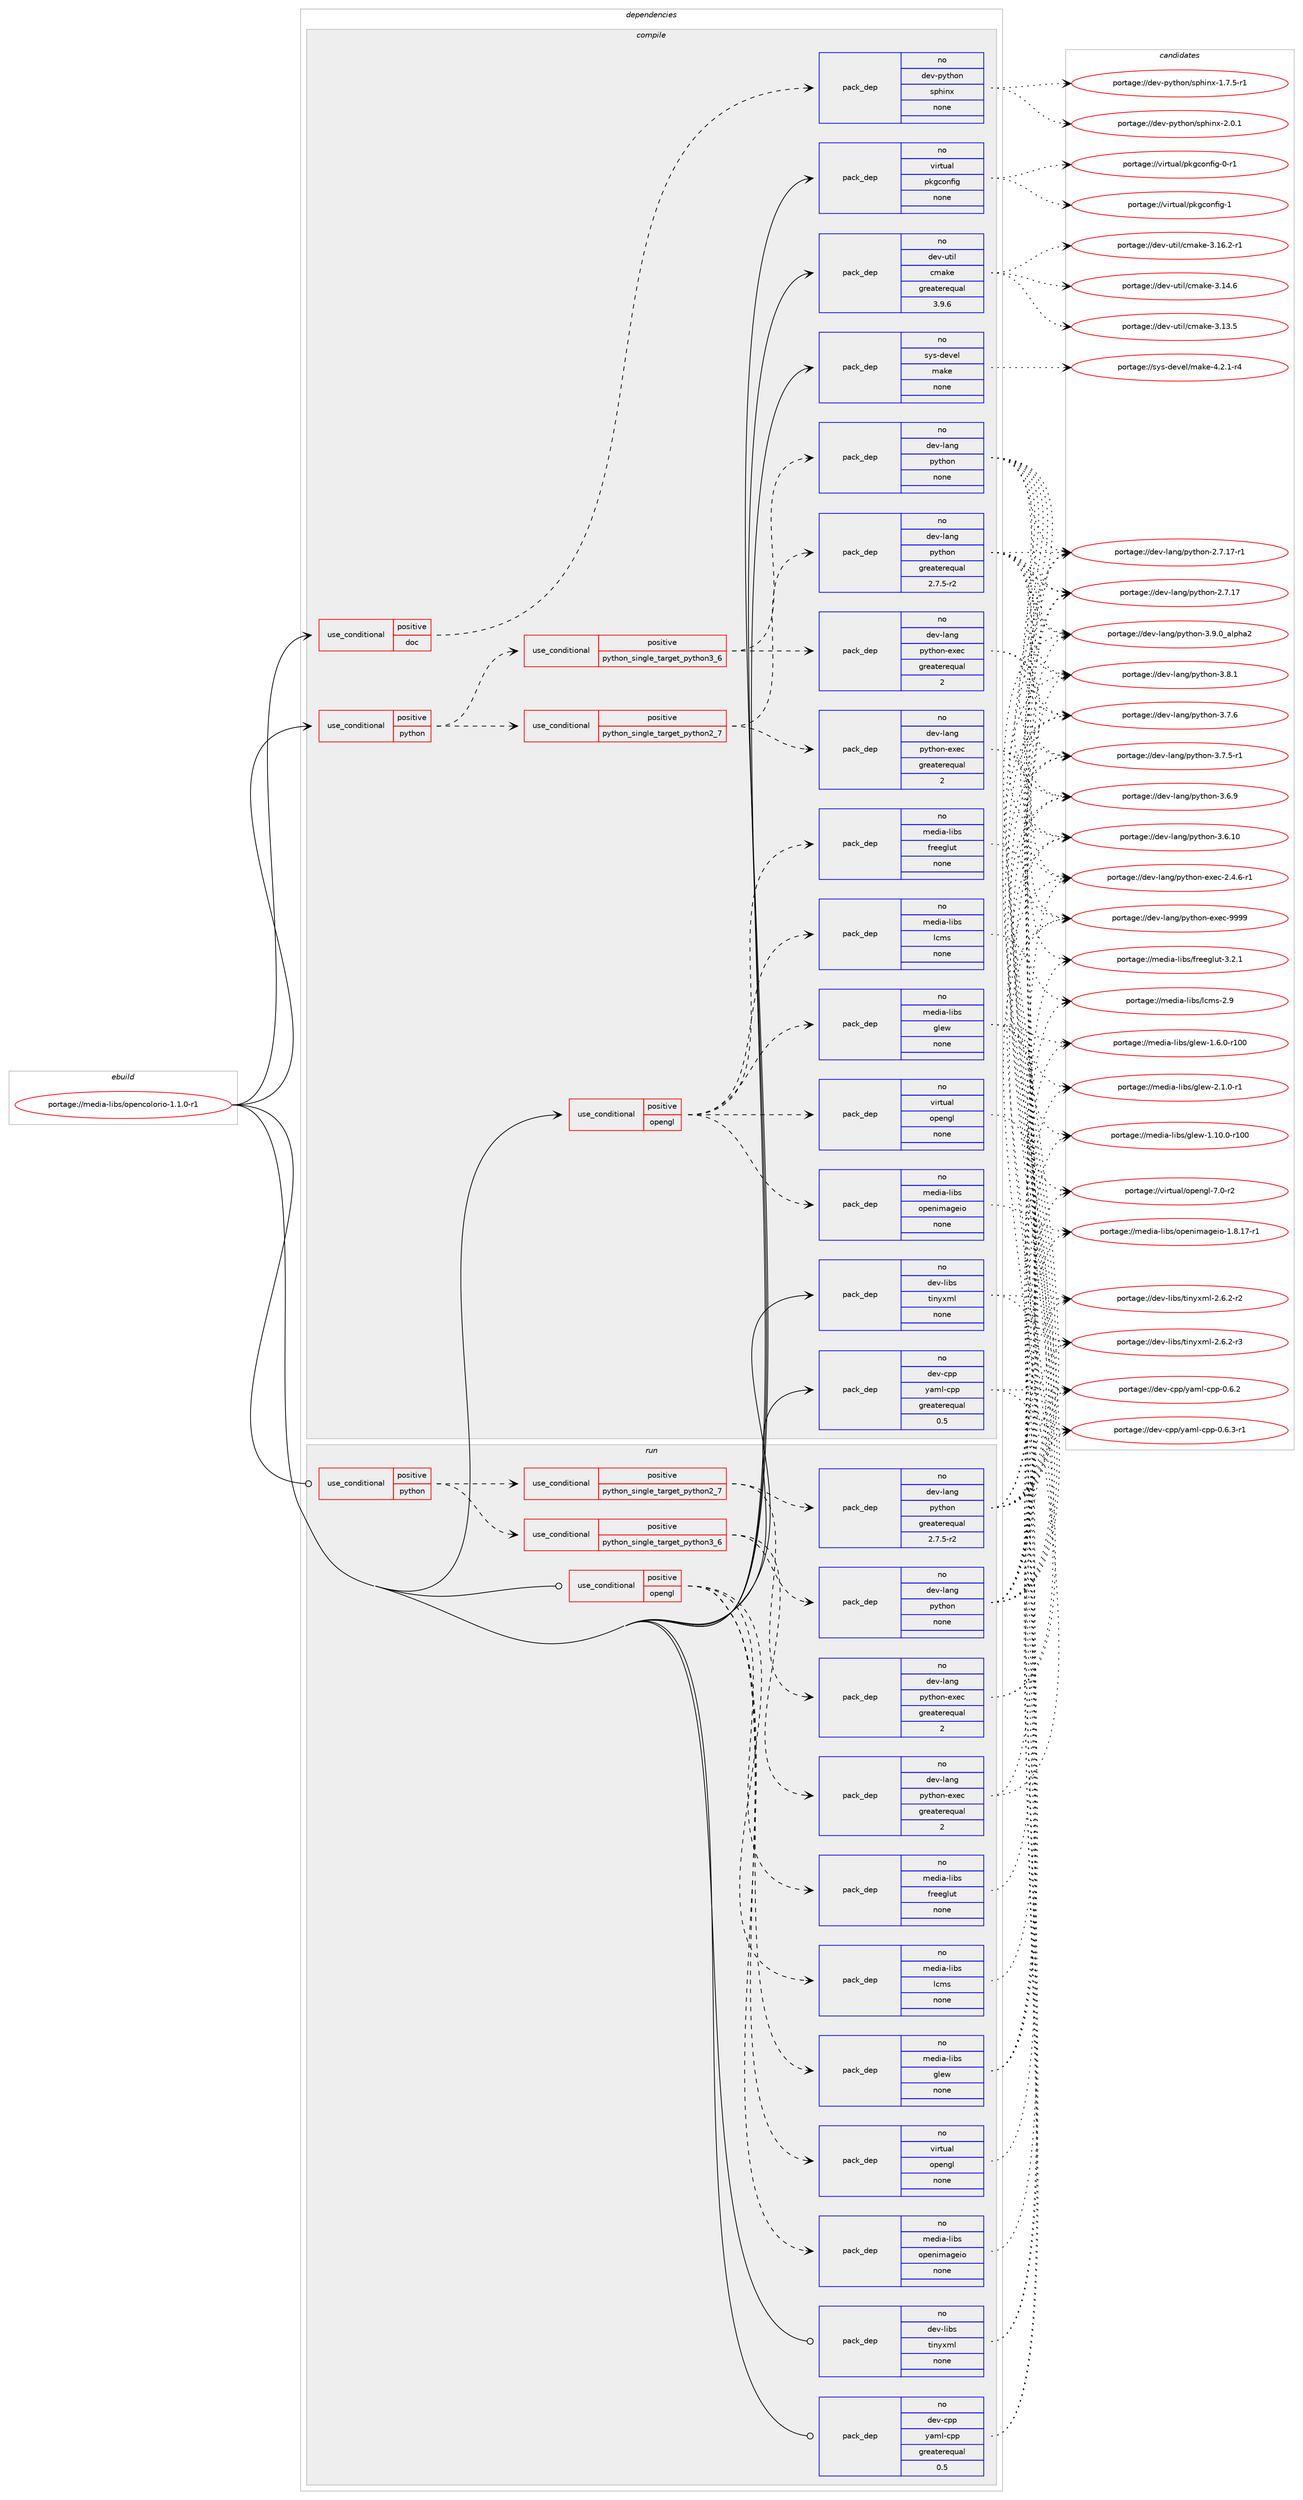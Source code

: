 digraph prolog {

# *************
# Graph options
# *************

newrank=true;
concentrate=true;
compound=true;
graph [rankdir=LR,fontname=Helvetica,fontsize=10,ranksep=1.5];#, ranksep=2.5, nodesep=0.2];
edge  [arrowhead=vee];
node  [fontname=Helvetica,fontsize=10];

# **********
# The ebuild
# **********

subgraph cluster_leftcol {
color=gray;
rank=same;
label=<<i>ebuild</i>>;
id [label="portage://media-libs/opencolorio-1.1.0-r1", color=red, width=4, href="../media-libs/opencolorio-1.1.0-r1.svg"];
}

# ****************
# The dependencies
# ****************

subgraph cluster_midcol {
color=gray;
label=<<i>dependencies</i>>;
subgraph cluster_compile {
fillcolor="#eeeeee";
style=filled;
label=<<i>compile</i>>;
subgraph cond46688 {
dependency206560 [label=<<TABLE BORDER="0" CELLBORDER="1" CELLSPACING="0" CELLPADDING="4"><TR><TD ROWSPAN="3" CELLPADDING="10">use_conditional</TD></TR><TR><TD>positive</TD></TR><TR><TD>doc</TD></TR></TABLE>>, shape=none, color=red];
subgraph pack156757 {
dependency206561 [label=<<TABLE BORDER="0" CELLBORDER="1" CELLSPACING="0" CELLPADDING="4" WIDTH="220"><TR><TD ROWSPAN="6" CELLPADDING="30">pack_dep</TD></TR><TR><TD WIDTH="110">no</TD></TR><TR><TD>dev-python</TD></TR><TR><TD>sphinx</TD></TR><TR><TD>none</TD></TR><TR><TD></TD></TR></TABLE>>, shape=none, color=blue];
}
dependency206560:e -> dependency206561:w [weight=20,style="dashed",arrowhead="vee"];
}
id:e -> dependency206560:w [weight=20,style="solid",arrowhead="vee"];
subgraph cond46689 {
dependency206562 [label=<<TABLE BORDER="0" CELLBORDER="1" CELLSPACING="0" CELLPADDING="4"><TR><TD ROWSPAN="3" CELLPADDING="10">use_conditional</TD></TR><TR><TD>positive</TD></TR><TR><TD>opengl</TD></TR></TABLE>>, shape=none, color=red];
subgraph pack156758 {
dependency206563 [label=<<TABLE BORDER="0" CELLBORDER="1" CELLSPACING="0" CELLPADDING="4" WIDTH="220"><TR><TD ROWSPAN="6" CELLPADDING="30">pack_dep</TD></TR><TR><TD WIDTH="110">no</TD></TR><TR><TD>media-libs</TD></TR><TR><TD>lcms</TD></TR><TR><TD>none</TD></TR><TR><TD></TD></TR></TABLE>>, shape=none, color=blue];
}
dependency206562:e -> dependency206563:w [weight=20,style="dashed",arrowhead="vee"];
subgraph pack156759 {
dependency206564 [label=<<TABLE BORDER="0" CELLBORDER="1" CELLSPACING="0" CELLPADDING="4" WIDTH="220"><TR><TD ROWSPAN="6" CELLPADDING="30">pack_dep</TD></TR><TR><TD WIDTH="110">no</TD></TR><TR><TD>media-libs</TD></TR><TR><TD>openimageio</TD></TR><TR><TD>none</TD></TR><TR><TD></TD></TR></TABLE>>, shape=none, color=blue];
}
dependency206562:e -> dependency206564:w [weight=20,style="dashed",arrowhead="vee"];
subgraph pack156760 {
dependency206565 [label=<<TABLE BORDER="0" CELLBORDER="1" CELLSPACING="0" CELLPADDING="4" WIDTH="220"><TR><TD ROWSPAN="6" CELLPADDING="30">pack_dep</TD></TR><TR><TD WIDTH="110">no</TD></TR><TR><TD>media-libs</TD></TR><TR><TD>glew</TD></TR><TR><TD>none</TD></TR><TR><TD></TD></TR></TABLE>>, shape=none, color=blue];
}
dependency206562:e -> dependency206565:w [weight=20,style="dashed",arrowhead="vee"];
subgraph pack156761 {
dependency206566 [label=<<TABLE BORDER="0" CELLBORDER="1" CELLSPACING="0" CELLPADDING="4" WIDTH="220"><TR><TD ROWSPAN="6" CELLPADDING="30">pack_dep</TD></TR><TR><TD WIDTH="110">no</TD></TR><TR><TD>media-libs</TD></TR><TR><TD>freeglut</TD></TR><TR><TD>none</TD></TR><TR><TD></TD></TR></TABLE>>, shape=none, color=blue];
}
dependency206562:e -> dependency206566:w [weight=20,style="dashed",arrowhead="vee"];
subgraph pack156762 {
dependency206567 [label=<<TABLE BORDER="0" CELLBORDER="1" CELLSPACING="0" CELLPADDING="4" WIDTH="220"><TR><TD ROWSPAN="6" CELLPADDING="30">pack_dep</TD></TR><TR><TD WIDTH="110">no</TD></TR><TR><TD>virtual</TD></TR><TR><TD>opengl</TD></TR><TR><TD>none</TD></TR><TR><TD></TD></TR></TABLE>>, shape=none, color=blue];
}
dependency206562:e -> dependency206567:w [weight=20,style="dashed",arrowhead="vee"];
}
id:e -> dependency206562:w [weight=20,style="solid",arrowhead="vee"];
subgraph cond46690 {
dependency206568 [label=<<TABLE BORDER="0" CELLBORDER="1" CELLSPACING="0" CELLPADDING="4"><TR><TD ROWSPAN="3" CELLPADDING="10">use_conditional</TD></TR><TR><TD>positive</TD></TR><TR><TD>python</TD></TR></TABLE>>, shape=none, color=red];
subgraph cond46691 {
dependency206569 [label=<<TABLE BORDER="0" CELLBORDER="1" CELLSPACING="0" CELLPADDING="4"><TR><TD ROWSPAN="3" CELLPADDING="10">use_conditional</TD></TR><TR><TD>positive</TD></TR><TR><TD>python_single_target_python2_7</TD></TR></TABLE>>, shape=none, color=red];
subgraph pack156763 {
dependency206570 [label=<<TABLE BORDER="0" CELLBORDER="1" CELLSPACING="0" CELLPADDING="4" WIDTH="220"><TR><TD ROWSPAN="6" CELLPADDING="30">pack_dep</TD></TR><TR><TD WIDTH="110">no</TD></TR><TR><TD>dev-lang</TD></TR><TR><TD>python</TD></TR><TR><TD>greaterequal</TD></TR><TR><TD>2.7.5-r2</TD></TR></TABLE>>, shape=none, color=blue];
}
dependency206569:e -> dependency206570:w [weight=20,style="dashed",arrowhead="vee"];
subgraph pack156764 {
dependency206571 [label=<<TABLE BORDER="0" CELLBORDER="1" CELLSPACING="0" CELLPADDING="4" WIDTH="220"><TR><TD ROWSPAN="6" CELLPADDING="30">pack_dep</TD></TR><TR><TD WIDTH="110">no</TD></TR><TR><TD>dev-lang</TD></TR><TR><TD>python-exec</TD></TR><TR><TD>greaterequal</TD></TR><TR><TD>2</TD></TR></TABLE>>, shape=none, color=blue];
}
dependency206569:e -> dependency206571:w [weight=20,style="dashed",arrowhead="vee"];
}
dependency206568:e -> dependency206569:w [weight=20,style="dashed",arrowhead="vee"];
subgraph cond46692 {
dependency206572 [label=<<TABLE BORDER="0" CELLBORDER="1" CELLSPACING="0" CELLPADDING="4"><TR><TD ROWSPAN="3" CELLPADDING="10">use_conditional</TD></TR><TR><TD>positive</TD></TR><TR><TD>python_single_target_python3_6</TD></TR></TABLE>>, shape=none, color=red];
subgraph pack156765 {
dependency206573 [label=<<TABLE BORDER="0" CELLBORDER="1" CELLSPACING="0" CELLPADDING="4" WIDTH="220"><TR><TD ROWSPAN="6" CELLPADDING="30">pack_dep</TD></TR><TR><TD WIDTH="110">no</TD></TR><TR><TD>dev-lang</TD></TR><TR><TD>python</TD></TR><TR><TD>none</TD></TR><TR><TD></TD></TR></TABLE>>, shape=none, color=blue];
}
dependency206572:e -> dependency206573:w [weight=20,style="dashed",arrowhead="vee"];
subgraph pack156766 {
dependency206574 [label=<<TABLE BORDER="0" CELLBORDER="1" CELLSPACING="0" CELLPADDING="4" WIDTH="220"><TR><TD ROWSPAN="6" CELLPADDING="30">pack_dep</TD></TR><TR><TD WIDTH="110">no</TD></TR><TR><TD>dev-lang</TD></TR><TR><TD>python-exec</TD></TR><TR><TD>greaterequal</TD></TR><TR><TD>2</TD></TR></TABLE>>, shape=none, color=blue];
}
dependency206572:e -> dependency206574:w [weight=20,style="dashed",arrowhead="vee"];
}
dependency206568:e -> dependency206572:w [weight=20,style="dashed",arrowhead="vee"];
}
id:e -> dependency206568:w [weight=20,style="solid",arrowhead="vee"];
subgraph pack156767 {
dependency206575 [label=<<TABLE BORDER="0" CELLBORDER="1" CELLSPACING="0" CELLPADDING="4" WIDTH="220"><TR><TD ROWSPAN="6" CELLPADDING="30">pack_dep</TD></TR><TR><TD WIDTH="110">no</TD></TR><TR><TD>dev-cpp</TD></TR><TR><TD>yaml-cpp</TD></TR><TR><TD>greaterequal</TD></TR><TR><TD>0.5</TD></TR></TABLE>>, shape=none, color=blue];
}
id:e -> dependency206575:w [weight=20,style="solid",arrowhead="vee"];
subgraph pack156768 {
dependency206576 [label=<<TABLE BORDER="0" CELLBORDER="1" CELLSPACING="0" CELLPADDING="4" WIDTH="220"><TR><TD ROWSPAN="6" CELLPADDING="30">pack_dep</TD></TR><TR><TD WIDTH="110">no</TD></TR><TR><TD>dev-libs</TD></TR><TR><TD>tinyxml</TD></TR><TR><TD>none</TD></TR><TR><TD></TD></TR></TABLE>>, shape=none, color=blue];
}
id:e -> dependency206576:w [weight=20,style="solid",arrowhead="vee"];
subgraph pack156769 {
dependency206577 [label=<<TABLE BORDER="0" CELLBORDER="1" CELLSPACING="0" CELLPADDING="4" WIDTH="220"><TR><TD ROWSPAN="6" CELLPADDING="30">pack_dep</TD></TR><TR><TD WIDTH="110">no</TD></TR><TR><TD>dev-util</TD></TR><TR><TD>cmake</TD></TR><TR><TD>greaterequal</TD></TR><TR><TD>3.9.6</TD></TR></TABLE>>, shape=none, color=blue];
}
id:e -> dependency206577:w [weight=20,style="solid",arrowhead="vee"];
subgraph pack156770 {
dependency206578 [label=<<TABLE BORDER="0" CELLBORDER="1" CELLSPACING="0" CELLPADDING="4" WIDTH="220"><TR><TD ROWSPAN="6" CELLPADDING="30">pack_dep</TD></TR><TR><TD WIDTH="110">no</TD></TR><TR><TD>sys-devel</TD></TR><TR><TD>make</TD></TR><TR><TD>none</TD></TR><TR><TD></TD></TR></TABLE>>, shape=none, color=blue];
}
id:e -> dependency206578:w [weight=20,style="solid",arrowhead="vee"];
subgraph pack156771 {
dependency206579 [label=<<TABLE BORDER="0" CELLBORDER="1" CELLSPACING="0" CELLPADDING="4" WIDTH="220"><TR><TD ROWSPAN="6" CELLPADDING="30">pack_dep</TD></TR><TR><TD WIDTH="110">no</TD></TR><TR><TD>virtual</TD></TR><TR><TD>pkgconfig</TD></TR><TR><TD>none</TD></TR><TR><TD></TD></TR></TABLE>>, shape=none, color=blue];
}
id:e -> dependency206579:w [weight=20,style="solid",arrowhead="vee"];
}
subgraph cluster_compileandrun {
fillcolor="#eeeeee";
style=filled;
label=<<i>compile and run</i>>;
}
subgraph cluster_run {
fillcolor="#eeeeee";
style=filled;
label=<<i>run</i>>;
subgraph cond46693 {
dependency206580 [label=<<TABLE BORDER="0" CELLBORDER="1" CELLSPACING="0" CELLPADDING="4"><TR><TD ROWSPAN="3" CELLPADDING="10">use_conditional</TD></TR><TR><TD>positive</TD></TR><TR><TD>opengl</TD></TR></TABLE>>, shape=none, color=red];
subgraph pack156772 {
dependency206581 [label=<<TABLE BORDER="0" CELLBORDER="1" CELLSPACING="0" CELLPADDING="4" WIDTH="220"><TR><TD ROWSPAN="6" CELLPADDING="30">pack_dep</TD></TR><TR><TD WIDTH="110">no</TD></TR><TR><TD>media-libs</TD></TR><TR><TD>lcms</TD></TR><TR><TD>none</TD></TR><TR><TD></TD></TR></TABLE>>, shape=none, color=blue];
}
dependency206580:e -> dependency206581:w [weight=20,style="dashed",arrowhead="vee"];
subgraph pack156773 {
dependency206582 [label=<<TABLE BORDER="0" CELLBORDER="1" CELLSPACING="0" CELLPADDING="4" WIDTH="220"><TR><TD ROWSPAN="6" CELLPADDING="30">pack_dep</TD></TR><TR><TD WIDTH="110">no</TD></TR><TR><TD>media-libs</TD></TR><TR><TD>openimageio</TD></TR><TR><TD>none</TD></TR><TR><TD></TD></TR></TABLE>>, shape=none, color=blue];
}
dependency206580:e -> dependency206582:w [weight=20,style="dashed",arrowhead="vee"];
subgraph pack156774 {
dependency206583 [label=<<TABLE BORDER="0" CELLBORDER="1" CELLSPACING="0" CELLPADDING="4" WIDTH="220"><TR><TD ROWSPAN="6" CELLPADDING="30">pack_dep</TD></TR><TR><TD WIDTH="110">no</TD></TR><TR><TD>media-libs</TD></TR><TR><TD>glew</TD></TR><TR><TD>none</TD></TR><TR><TD></TD></TR></TABLE>>, shape=none, color=blue];
}
dependency206580:e -> dependency206583:w [weight=20,style="dashed",arrowhead="vee"];
subgraph pack156775 {
dependency206584 [label=<<TABLE BORDER="0" CELLBORDER="1" CELLSPACING="0" CELLPADDING="4" WIDTH="220"><TR><TD ROWSPAN="6" CELLPADDING="30">pack_dep</TD></TR><TR><TD WIDTH="110">no</TD></TR><TR><TD>media-libs</TD></TR><TR><TD>freeglut</TD></TR><TR><TD>none</TD></TR><TR><TD></TD></TR></TABLE>>, shape=none, color=blue];
}
dependency206580:e -> dependency206584:w [weight=20,style="dashed",arrowhead="vee"];
subgraph pack156776 {
dependency206585 [label=<<TABLE BORDER="0" CELLBORDER="1" CELLSPACING="0" CELLPADDING="4" WIDTH="220"><TR><TD ROWSPAN="6" CELLPADDING="30">pack_dep</TD></TR><TR><TD WIDTH="110">no</TD></TR><TR><TD>virtual</TD></TR><TR><TD>opengl</TD></TR><TR><TD>none</TD></TR><TR><TD></TD></TR></TABLE>>, shape=none, color=blue];
}
dependency206580:e -> dependency206585:w [weight=20,style="dashed",arrowhead="vee"];
}
id:e -> dependency206580:w [weight=20,style="solid",arrowhead="odot"];
subgraph cond46694 {
dependency206586 [label=<<TABLE BORDER="0" CELLBORDER="1" CELLSPACING="0" CELLPADDING="4"><TR><TD ROWSPAN="3" CELLPADDING="10">use_conditional</TD></TR><TR><TD>positive</TD></TR><TR><TD>python</TD></TR></TABLE>>, shape=none, color=red];
subgraph cond46695 {
dependency206587 [label=<<TABLE BORDER="0" CELLBORDER="1" CELLSPACING="0" CELLPADDING="4"><TR><TD ROWSPAN="3" CELLPADDING="10">use_conditional</TD></TR><TR><TD>positive</TD></TR><TR><TD>python_single_target_python2_7</TD></TR></TABLE>>, shape=none, color=red];
subgraph pack156777 {
dependency206588 [label=<<TABLE BORDER="0" CELLBORDER="1" CELLSPACING="0" CELLPADDING="4" WIDTH="220"><TR><TD ROWSPAN="6" CELLPADDING="30">pack_dep</TD></TR><TR><TD WIDTH="110">no</TD></TR><TR><TD>dev-lang</TD></TR><TR><TD>python</TD></TR><TR><TD>greaterequal</TD></TR><TR><TD>2.7.5-r2</TD></TR></TABLE>>, shape=none, color=blue];
}
dependency206587:e -> dependency206588:w [weight=20,style="dashed",arrowhead="vee"];
subgraph pack156778 {
dependency206589 [label=<<TABLE BORDER="0" CELLBORDER="1" CELLSPACING="0" CELLPADDING="4" WIDTH="220"><TR><TD ROWSPAN="6" CELLPADDING="30">pack_dep</TD></TR><TR><TD WIDTH="110">no</TD></TR><TR><TD>dev-lang</TD></TR><TR><TD>python-exec</TD></TR><TR><TD>greaterequal</TD></TR><TR><TD>2</TD></TR></TABLE>>, shape=none, color=blue];
}
dependency206587:e -> dependency206589:w [weight=20,style="dashed",arrowhead="vee"];
}
dependency206586:e -> dependency206587:w [weight=20,style="dashed",arrowhead="vee"];
subgraph cond46696 {
dependency206590 [label=<<TABLE BORDER="0" CELLBORDER="1" CELLSPACING="0" CELLPADDING="4"><TR><TD ROWSPAN="3" CELLPADDING="10">use_conditional</TD></TR><TR><TD>positive</TD></TR><TR><TD>python_single_target_python3_6</TD></TR></TABLE>>, shape=none, color=red];
subgraph pack156779 {
dependency206591 [label=<<TABLE BORDER="0" CELLBORDER="1" CELLSPACING="0" CELLPADDING="4" WIDTH="220"><TR><TD ROWSPAN="6" CELLPADDING="30">pack_dep</TD></TR><TR><TD WIDTH="110">no</TD></TR><TR><TD>dev-lang</TD></TR><TR><TD>python</TD></TR><TR><TD>none</TD></TR><TR><TD></TD></TR></TABLE>>, shape=none, color=blue];
}
dependency206590:e -> dependency206591:w [weight=20,style="dashed",arrowhead="vee"];
subgraph pack156780 {
dependency206592 [label=<<TABLE BORDER="0" CELLBORDER="1" CELLSPACING="0" CELLPADDING="4" WIDTH="220"><TR><TD ROWSPAN="6" CELLPADDING="30">pack_dep</TD></TR><TR><TD WIDTH="110">no</TD></TR><TR><TD>dev-lang</TD></TR><TR><TD>python-exec</TD></TR><TR><TD>greaterequal</TD></TR><TR><TD>2</TD></TR></TABLE>>, shape=none, color=blue];
}
dependency206590:e -> dependency206592:w [weight=20,style="dashed",arrowhead="vee"];
}
dependency206586:e -> dependency206590:w [weight=20,style="dashed",arrowhead="vee"];
}
id:e -> dependency206586:w [weight=20,style="solid",arrowhead="odot"];
subgraph pack156781 {
dependency206593 [label=<<TABLE BORDER="0" CELLBORDER="1" CELLSPACING="0" CELLPADDING="4" WIDTH="220"><TR><TD ROWSPAN="6" CELLPADDING="30">pack_dep</TD></TR><TR><TD WIDTH="110">no</TD></TR><TR><TD>dev-cpp</TD></TR><TR><TD>yaml-cpp</TD></TR><TR><TD>greaterequal</TD></TR><TR><TD>0.5</TD></TR></TABLE>>, shape=none, color=blue];
}
id:e -> dependency206593:w [weight=20,style="solid",arrowhead="odot"];
subgraph pack156782 {
dependency206594 [label=<<TABLE BORDER="0" CELLBORDER="1" CELLSPACING="0" CELLPADDING="4" WIDTH="220"><TR><TD ROWSPAN="6" CELLPADDING="30">pack_dep</TD></TR><TR><TD WIDTH="110">no</TD></TR><TR><TD>dev-libs</TD></TR><TR><TD>tinyxml</TD></TR><TR><TD>none</TD></TR><TR><TD></TD></TR></TABLE>>, shape=none, color=blue];
}
id:e -> dependency206594:w [weight=20,style="solid",arrowhead="odot"];
}
}

# **************
# The candidates
# **************

subgraph cluster_choices {
rank=same;
color=gray;
label=<<i>candidates</i>>;

subgraph choice156757 {
color=black;
nodesep=1;
choice1001011184511212111610411111047115112104105110120455046484649 [label="portage://dev-python/sphinx-2.0.1", color=red, width=4,href="../dev-python/sphinx-2.0.1.svg"];
choice10010111845112121116104111110471151121041051101204549465546534511449 [label="portage://dev-python/sphinx-1.7.5-r1", color=red, width=4,href="../dev-python/sphinx-1.7.5-r1.svg"];
dependency206561:e -> choice1001011184511212111610411111047115112104105110120455046484649:w [style=dotted,weight="100"];
dependency206561:e -> choice10010111845112121116104111110471151121041051101204549465546534511449:w [style=dotted,weight="100"];
}
subgraph choice156758 {
color=black;
nodesep=1;
choice109101100105974510810598115471089910911545504657 [label="portage://media-libs/lcms-2.9", color=red, width=4,href="../media-libs/lcms-2.9.svg"];
dependency206563:e -> choice109101100105974510810598115471089910911545504657:w [style=dotted,weight="100"];
}
subgraph choice156759 {
color=black;
nodesep=1;
choice1091011001059745108105981154711111210111010510997103101105111454946564649554511449 [label="portage://media-libs/openimageio-1.8.17-r1", color=red, width=4,href="../media-libs/openimageio-1.8.17-r1.svg"];
dependency206564:e -> choice1091011001059745108105981154711111210111010510997103101105111454946564649554511449:w [style=dotted,weight="100"];
}
subgraph choice156760 {
color=black;
nodesep=1;
choice109101100105974510810598115471031081011194550464946484511449 [label="portage://media-libs/glew-2.1.0-r1", color=red, width=4,href="../media-libs/glew-2.1.0-r1.svg"];
choice1091011001059745108105981154710310810111945494654464845114494848 [label="portage://media-libs/glew-1.6.0-r100", color=red, width=4,href="../media-libs/glew-1.6.0-r100.svg"];
choice109101100105974510810598115471031081011194549464948464845114494848 [label="portage://media-libs/glew-1.10.0-r100", color=red, width=4,href="../media-libs/glew-1.10.0-r100.svg"];
dependency206565:e -> choice109101100105974510810598115471031081011194550464946484511449:w [style=dotted,weight="100"];
dependency206565:e -> choice1091011001059745108105981154710310810111945494654464845114494848:w [style=dotted,weight="100"];
dependency206565:e -> choice109101100105974510810598115471031081011194549464948464845114494848:w [style=dotted,weight="100"];
}
subgraph choice156761 {
color=black;
nodesep=1;
choice10910110010597451081059811547102114101101103108117116455146504649 [label="portage://media-libs/freeglut-3.2.1", color=red, width=4,href="../media-libs/freeglut-3.2.1.svg"];
dependency206566:e -> choice10910110010597451081059811547102114101101103108117116455146504649:w [style=dotted,weight="100"];
}
subgraph choice156762 {
color=black;
nodesep=1;
choice1181051141161179710847111112101110103108455546484511450 [label="portage://virtual/opengl-7.0-r2", color=red, width=4,href="../virtual/opengl-7.0-r2.svg"];
dependency206567:e -> choice1181051141161179710847111112101110103108455546484511450:w [style=dotted,weight="100"];
}
subgraph choice156763 {
color=black;
nodesep=1;
choice10010111845108971101034711212111610411111045514657464895971081121049750 [label="portage://dev-lang/python-3.9.0_alpha2", color=red, width=4,href="../dev-lang/python-3.9.0_alpha2.svg"];
choice100101118451089711010347112121116104111110455146564649 [label="portage://dev-lang/python-3.8.1", color=red, width=4,href="../dev-lang/python-3.8.1.svg"];
choice100101118451089711010347112121116104111110455146554654 [label="portage://dev-lang/python-3.7.6", color=red, width=4,href="../dev-lang/python-3.7.6.svg"];
choice1001011184510897110103471121211161041111104551465546534511449 [label="portage://dev-lang/python-3.7.5-r1", color=red, width=4,href="../dev-lang/python-3.7.5-r1.svg"];
choice100101118451089711010347112121116104111110455146544657 [label="portage://dev-lang/python-3.6.9", color=red, width=4,href="../dev-lang/python-3.6.9.svg"];
choice10010111845108971101034711212111610411111045514654464948 [label="portage://dev-lang/python-3.6.10", color=red, width=4,href="../dev-lang/python-3.6.10.svg"];
choice100101118451089711010347112121116104111110455046554649554511449 [label="portage://dev-lang/python-2.7.17-r1", color=red, width=4,href="../dev-lang/python-2.7.17-r1.svg"];
choice10010111845108971101034711212111610411111045504655464955 [label="portage://dev-lang/python-2.7.17", color=red, width=4,href="../dev-lang/python-2.7.17.svg"];
dependency206570:e -> choice10010111845108971101034711212111610411111045514657464895971081121049750:w [style=dotted,weight="100"];
dependency206570:e -> choice100101118451089711010347112121116104111110455146564649:w [style=dotted,weight="100"];
dependency206570:e -> choice100101118451089711010347112121116104111110455146554654:w [style=dotted,weight="100"];
dependency206570:e -> choice1001011184510897110103471121211161041111104551465546534511449:w [style=dotted,weight="100"];
dependency206570:e -> choice100101118451089711010347112121116104111110455146544657:w [style=dotted,weight="100"];
dependency206570:e -> choice10010111845108971101034711212111610411111045514654464948:w [style=dotted,weight="100"];
dependency206570:e -> choice100101118451089711010347112121116104111110455046554649554511449:w [style=dotted,weight="100"];
dependency206570:e -> choice10010111845108971101034711212111610411111045504655464955:w [style=dotted,weight="100"];
}
subgraph choice156764 {
color=black;
nodesep=1;
choice10010111845108971101034711212111610411111045101120101994557575757 [label="portage://dev-lang/python-exec-9999", color=red, width=4,href="../dev-lang/python-exec-9999.svg"];
choice10010111845108971101034711212111610411111045101120101994550465246544511449 [label="portage://dev-lang/python-exec-2.4.6-r1", color=red, width=4,href="../dev-lang/python-exec-2.4.6-r1.svg"];
dependency206571:e -> choice10010111845108971101034711212111610411111045101120101994557575757:w [style=dotted,weight="100"];
dependency206571:e -> choice10010111845108971101034711212111610411111045101120101994550465246544511449:w [style=dotted,weight="100"];
}
subgraph choice156765 {
color=black;
nodesep=1;
choice10010111845108971101034711212111610411111045514657464895971081121049750 [label="portage://dev-lang/python-3.9.0_alpha2", color=red, width=4,href="../dev-lang/python-3.9.0_alpha2.svg"];
choice100101118451089711010347112121116104111110455146564649 [label="portage://dev-lang/python-3.8.1", color=red, width=4,href="../dev-lang/python-3.8.1.svg"];
choice100101118451089711010347112121116104111110455146554654 [label="portage://dev-lang/python-3.7.6", color=red, width=4,href="../dev-lang/python-3.7.6.svg"];
choice1001011184510897110103471121211161041111104551465546534511449 [label="portage://dev-lang/python-3.7.5-r1", color=red, width=4,href="../dev-lang/python-3.7.5-r1.svg"];
choice100101118451089711010347112121116104111110455146544657 [label="portage://dev-lang/python-3.6.9", color=red, width=4,href="../dev-lang/python-3.6.9.svg"];
choice10010111845108971101034711212111610411111045514654464948 [label="portage://dev-lang/python-3.6.10", color=red, width=4,href="../dev-lang/python-3.6.10.svg"];
choice100101118451089711010347112121116104111110455046554649554511449 [label="portage://dev-lang/python-2.7.17-r1", color=red, width=4,href="../dev-lang/python-2.7.17-r1.svg"];
choice10010111845108971101034711212111610411111045504655464955 [label="portage://dev-lang/python-2.7.17", color=red, width=4,href="../dev-lang/python-2.7.17.svg"];
dependency206573:e -> choice10010111845108971101034711212111610411111045514657464895971081121049750:w [style=dotted,weight="100"];
dependency206573:e -> choice100101118451089711010347112121116104111110455146564649:w [style=dotted,weight="100"];
dependency206573:e -> choice100101118451089711010347112121116104111110455146554654:w [style=dotted,weight="100"];
dependency206573:e -> choice1001011184510897110103471121211161041111104551465546534511449:w [style=dotted,weight="100"];
dependency206573:e -> choice100101118451089711010347112121116104111110455146544657:w [style=dotted,weight="100"];
dependency206573:e -> choice10010111845108971101034711212111610411111045514654464948:w [style=dotted,weight="100"];
dependency206573:e -> choice100101118451089711010347112121116104111110455046554649554511449:w [style=dotted,weight="100"];
dependency206573:e -> choice10010111845108971101034711212111610411111045504655464955:w [style=dotted,weight="100"];
}
subgraph choice156766 {
color=black;
nodesep=1;
choice10010111845108971101034711212111610411111045101120101994557575757 [label="portage://dev-lang/python-exec-9999", color=red, width=4,href="../dev-lang/python-exec-9999.svg"];
choice10010111845108971101034711212111610411111045101120101994550465246544511449 [label="portage://dev-lang/python-exec-2.4.6-r1", color=red, width=4,href="../dev-lang/python-exec-2.4.6-r1.svg"];
dependency206574:e -> choice10010111845108971101034711212111610411111045101120101994557575757:w [style=dotted,weight="100"];
dependency206574:e -> choice10010111845108971101034711212111610411111045101120101994550465246544511449:w [style=dotted,weight="100"];
}
subgraph choice156767 {
color=black;
nodesep=1;
choice1001011184599112112471219710910845991121124548465446514511449 [label="portage://dev-cpp/yaml-cpp-0.6.3-r1", color=red, width=4,href="../dev-cpp/yaml-cpp-0.6.3-r1.svg"];
choice100101118459911211247121971091084599112112454846544650 [label="portage://dev-cpp/yaml-cpp-0.6.2", color=red, width=4,href="../dev-cpp/yaml-cpp-0.6.2.svg"];
dependency206575:e -> choice1001011184599112112471219710910845991121124548465446514511449:w [style=dotted,weight="100"];
dependency206575:e -> choice100101118459911211247121971091084599112112454846544650:w [style=dotted,weight="100"];
}
subgraph choice156768 {
color=black;
nodesep=1;
choice1001011184510810598115471161051101211201091084550465446504511451 [label="portage://dev-libs/tinyxml-2.6.2-r3", color=red, width=4,href="../dev-libs/tinyxml-2.6.2-r3.svg"];
choice1001011184510810598115471161051101211201091084550465446504511450 [label="portage://dev-libs/tinyxml-2.6.2-r2", color=red, width=4,href="../dev-libs/tinyxml-2.6.2-r2.svg"];
dependency206576:e -> choice1001011184510810598115471161051101211201091084550465446504511451:w [style=dotted,weight="100"];
dependency206576:e -> choice1001011184510810598115471161051101211201091084550465446504511450:w [style=dotted,weight="100"];
}
subgraph choice156769 {
color=black;
nodesep=1;
choice10010111845117116105108479910997107101455146495446504511449 [label="portage://dev-util/cmake-3.16.2-r1", color=red, width=4,href="../dev-util/cmake-3.16.2-r1.svg"];
choice1001011184511711610510847991099710710145514649524654 [label="portage://dev-util/cmake-3.14.6", color=red, width=4,href="../dev-util/cmake-3.14.6.svg"];
choice1001011184511711610510847991099710710145514649514653 [label="portage://dev-util/cmake-3.13.5", color=red, width=4,href="../dev-util/cmake-3.13.5.svg"];
dependency206577:e -> choice10010111845117116105108479910997107101455146495446504511449:w [style=dotted,weight="100"];
dependency206577:e -> choice1001011184511711610510847991099710710145514649524654:w [style=dotted,weight="100"];
dependency206577:e -> choice1001011184511711610510847991099710710145514649514653:w [style=dotted,weight="100"];
}
subgraph choice156770 {
color=black;
nodesep=1;
choice1151211154510010111810110847109971071014552465046494511452 [label="portage://sys-devel/make-4.2.1-r4", color=red, width=4,href="../sys-devel/make-4.2.1-r4.svg"];
dependency206578:e -> choice1151211154510010111810110847109971071014552465046494511452:w [style=dotted,weight="100"];
}
subgraph choice156771 {
color=black;
nodesep=1;
choice1181051141161179710847112107103991111101021051034549 [label="portage://virtual/pkgconfig-1", color=red, width=4,href="../virtual/pkgconfig-1.svg"];
choice11810511411611797108471121071039911111010210510345484511449 [label="portage://virtual/pkgconfig-0-r1", color=red, width=4,href="../virtual/pkgconfig-0-r1.svg"];
dependency206579:e -> choice1181051141161179710847112107103991111101021051034549:w [style=dotted,weight="100"];
dependency206579:e -> choice11810511411611797108471121071039911111010210510345484511449:w [style=dotted,weight="100"];
}
subgraph choice156772 {
color=black;
nodesep=1;
choice109101100105974510810598115471089910911545504657 [label="portage://media-libs/lcms-2.9", color=red, width=4,href="../media-libs/lcms-2.9.svg"];
dependency206581:e -> choice109101100105974510810598115471089910911545504657:w [style=dotted,weight="100"];
}
subgraph choice156773 {
color=black;
nodesep=1;
choice1091011001059745108105981154711111210111010510997103101105111454946564649554511449 [label="portage://media-libs/openimageio-1.8.17-r1", color=red, width=4,href="../media-libs/openimageio-1.8.17-r1.svg"];
dependency206582:e -> choice1091011001059745108105981154711111210111010510997103101105111454946564649554511449:w [style=dotted,weight="100"];
}
subgraph choice156774 {
color=black;
nodesep=1;
choice109101100105974510810598115471031081011194550464946484511449 [label="portage://media-libs/glew-2.1.0-r1", color=red, width=4,href="../media-libs/glew-2.1.0-r1.svg"];
choice1091011001059745108105981154710310810111945494654464845114494848 [label="portage://media-libs/glew-1.6.0-r100", color=red, width=4,href="../media-libs/glew-1.6.0-r100.svg"];
choice109101100105974510810598115471031081011194549464948464845114494848 [label="portage://media-libs/glew-1.10.0-r100", color=red, width=4,href="../media-libs/glew-1.10.0-r100.svg"];
dependency206583:e -> choice109101100105974510810598115471031081011194550464946484511449:w [style=dotted,weight="100"];
dependency206583:e -> choice1091011001059745108105981154710310810111945494654464845114494848:w [style=dotted,weight="100"];
dependency206583:e -> choice109101100105974510810598115471031081011194549464948464845114494848:w [style=dotted,weight="100"];
}
subgraph choice156775 {
color=black;
nodesep=1;
choice10910110010597451081059811547102114101101103108117116455146504649 [label="portage://media-libs/freeglut-3.2.1", color=red, width=4,href="../media-libs/freeglut-3.2.1.svg"];
dependency206584:e -> choice10910110010597451081059811547102114101101103108117116455146504649:w [style=dotted,weight="100"];
}
subgraph choice156776 {
color=black;
nodesep=1;
choice1181051141161179710847111112101110103108455546484511450 [label="portage://virtual/opengl-7.0-r2", color=red, width=4,href="../virtual/opengl-7.0-r2.svg"];
dependency206585:e -> choice1181051141161179710847111112101110103108455546484511450:w [style=dotted,weight="100"];
}
subgraph choice156777 {
color=black;
nodesep=1;
choice10010111845108971101034711212111610411111045514657464895971081121049750 [label="portage://dev-lang/python-3.9.0_alpha2", color=red, width=4,href="../dev-lang/python-3.9.0_alpha2.svg"];
choice100101118451089711010347112121116104111110455146564649 [label="portage://dev-lang/python-3.8.1", color=red, width=4,href="../dev-lang/python-3.8.1.svg"];
choice100101118451089711010347112121116104111110455146554654 [label="portage://dev-lang/python-3.7.6", color=red, width=4,href="../dev-lang/python-3.7.6.svg"];
choice1001011184510897110103471121211161041111104551465546534511449 [label="portage://dev-lang/python-3.7.5-r1", color=red, width=4,href="../dev-lang/python-3.7.5-r1.svg"];
choice100101118451089711010347112121116104111110455146544657 [label="portage://dev-lang/python-3.6.9", color=red, width=4,href="../dev-lang/python-3.6.9.svg"];
choice10010111845108971101034711212111610411111045514654464948 [label="portage://dev-lang/python-3.6.10", color=red, width=4,href="../dev-lang/python-3.6.10.svg"];
choice100101118451089711010347112121116104111110455046554649554511449 [label="portage://dev-lang/python-2.7.17-r1", color=red, width=4,href="../dev-lang/python-2.7.17-r1.svg"];
choice10010111845108971101034711212111610411111045504655464955 [label="portage://dev-lang/python-2.7.17", color=red, width=4,href="../dev-lang/python-2.7.17.svg"];
dependency206588:e -> choice10010111845108971101034711212111610411111045514657464895971081121049750:w [style=dotted,weight="100"];
dependency206588:e -> choice100101118451089711010347112121116104111110455146564649:w [style=dotted,weight="100"];
dependency206588:e -> choice100101118451089711010347112121116104111110455146554654:w [style=dotted,weight="100"];
dependency206588:e -> choice1001011184510897110103471121211161041111104551465546534511449:w [style=dotted,weight="100"];
dependency206588:e -> choice100101118451089711010347112121116104111110455146544657:w [style=dotted,weight="100"];
dependency206588:e -> choice10010111845108971101034711212111610411111045514654464948:w [style=dotted,weight="100"];
dependency206588:e -> choice100101118451089711010347112121116104111110455046554649554511449:w [style=dotted,weight="100"];
dependency206588:e -> choice10010111845108971101034711212111610411111045504655464955:w [style=dotted,weight="100"];
}
subgraph choice156778 {
color=black;
nodesep=1;
choice10010111845108971101034711212111610411111045101120101994557575757 [label="portage://dev-lang/python-exec-9999", color=red, width=4,href="../dev-lang/python-exec-9999.svg"];
choice10010111845108971101034711212111610411111045101120101994550465246544511449 [label="portage://dev-lang/python-exec-2.4.6-r1", color=red, width=4,href="../dev-lang/python-exec-2.4.6-r1.svg"];
dependency206589:e -> choice10010111845108971101034711212111610411111045101120101994557575757:w [style=dotted,weight="100"];
dependency206589:e -> choice10010111845108971101034711212111610411111045101120101994550465246544511449:w [style=dotted,weight="100"];
}
subgraph choice156779 {
color=black;
nodesep=1;
choice10010111845108971101034711212111610411111045514657464895971081121049750 [label="portage://dev-lang/python-3.9.0_alpha2", color=red, width=4,href="../dev-lang/python-3.9.0_alpha2.svg"];
choice100101118451089711010347112121116104111110455146564649 [label="portage://dev-lang/python-3.8.1", color=red, width=4,href="../dev-lang/python-3.8.1.svg"];
choice100101118451089711010347112121116104111110455146554654 [label="portage://dev-lang/python-3.7.6", color=red, width=4,href="../dev-lang/python-3.7.6.svg"];
choice1001011184510897110103471121211161041111104551465546534511449 [label="portage://dev-lang/python-3.7.5-r1", color=red, width=4,href="../dev-lang/python-3.7.5-r1.svg"];
choice100101118451089711010347112121116104111110455146544657 [label="portage://dev-lang/python-3.6.9", color=red, width=4,href="../dev-lang/python-3.6.9.svg"];
choice10010111845108971101034711212111610411111045514654464948 [label="portage://dev-lang/python-3.6.10", color=red, width=4,href="../dev-lang/python-3.6.10.svg"];
choice100101118451089711010347112121116104111110455046554649554511449 [label="portage://dev-lang/python-2.7.17-r1", color=red, width=4,href="../dev-lang/python-2.7.17-r1.svg"];
choice10010111845108971101034711212111610411111045504655464955 [label="portage://dev-lang/python-2.7.17", color=red, width=4,href="../dev-lang/python-2.7.17.svg"];
dependency206591:e -> choice10010111845108971101034711212111610411111045514657464895971081121049750:w [style=dotted,weight="100"];
dependency206591:e -> choice100101118451089711010347112121116104111110455146564649:w [style=dotted,weight="100"];
dependency206591:e -> choice100101118451089711010347112121116104111110455146554654:w [style=dotted,weight="100"];
dependency206591:e -> choice1001011184510897110103471121211161041111104551465546534511449:w [style=dotted,weight="100"];
dependency206591:e -> choice100101118451089711010347112121116104111110455146544657:w [style=dotted,weight="100"];
dependency206591:e -> choice10010111845108971101034711212111610411111045514654464948:w [style=dotted,weight="100"];
dependency206591:e -> choice100101118451089711010347112121116104111110455046554649554511449:w [style=dotted,weight="100"];
dependency206591:e -> choice10010111845108971101034711212111610411111045504655464955:w [style=dotted,weight="100"];
}
subgraph choice156780 {
color=black;
nodesep=1;
choice10010111845108971101034711212111610411111045101120101994557575757 [label="portage://dev-lang/python-exec-9999", color=red, width=4,href="../dev-lang/python-exec-9999.svg"];
choice10010111845108971101034711212111610411111045101120101994550465246544511449 [label="portage://dev-lang/python-exec-2.4.6-r1", color=red, width=4,href="../dev-lang/python-exec-2.4.6-r1.svg"];
dependency206592:e -> choice10010111845108971101034711212111610411111045101120101994557575757:w [style=dotted,weight="100"];
dependency206592:e -> choice10010111845108971101034711212111610411111045101120101994550465246544511449:w [style=dotted,weight="100"];
}
subgraph choice156781 {
color=black;
nodesep=1;
choice1001011184599112112471219710910845991121124548465446514511449 [label="portage://dev-cpp/yaml-cpp-0.6.3-r1", color=red, width=4,href="../dev-cpp/yaml-cpp-0.6.3-r1.svg"];
choice100101118459911211247121971091084599112112454846544650 [label="portage://dev-cpp/yaml-cpp-0.6.2", color=red, width=4,href="../dev-cpp/yaml-cpp-0.6.2.svg"];
dependency206593:e -> choice1001011184599112112471219710910845991121124548465446514511449:w [style=dotted,weight="100"];
dependency206593:e -> choice100101118459911211247121971091084599112112454846544650:w [style=dotted,weight="100"];
}
subgraph choice156782 {
color=black;
nodesep=1;
choice1001011184510810598115471161051101211201091084550465446504511451 [label="portage://dev-libs/tinyxml-2.6.2-r3", color=red, width=4,href="../dev-libs/tinyxml-2.6.2-r3.svg"];
choice1001011184510810598115471161051101211201091084550465446504511450 [label="portage://dev-libs/tinyxml-2.6.2-r2", color=red, width=4,href="../dev-libs/tinyxml-2.6.2-r2.svg"];
dependency206594:e -> choice1001011184510810598115471161051101211201091084550465446504511451:w [style=dotted,weight="100"];
dependency206594:e -> choice1001011184510810598115471161051101211201091084550465446504511450:w [style=dotted,weight="100"];
}
}

}
